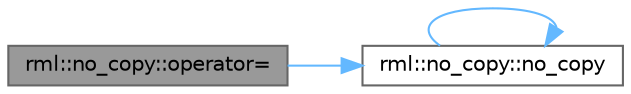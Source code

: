 digraph "rml::no_copy::operator="
{
 // LATEX_PDF_SIZE
  bgcolor="transparent";
  edge [fontname=Helvetica,fontsize=10,labelfontname=Helvetica,labelfontsize=10];
  node [fontname=Helvetica,fontsize=10,shape=box,height=0.2,width=0.4];
  rankdir="LR";
  Node1 [id="Node000001",label="rml::no_copy::operator=",height=0.2,width=0.4,color="gray40", fillcolor="grey60", style="filled", fontcolor="black",tooltip=" "];
  Node1 -> Node2 [id="edge1_Node000001_Node000002",color="steelblue1",style="solid",tooltip=" "];
  Node2 [id="Node000002",label="rml::no_copy::no_copy",height=0.2,width=0.4,color="grey40", fillcolor="white", style="filled",URL="$classrml_1_1no__copy.html#adbb018e7590081e605775922df7af61d",tooltip=" "];
  Node2 -> Node2 [id="edge2_Node000002_Node000002",color="steelblue1",style="solid",tooltip=" "];
}
